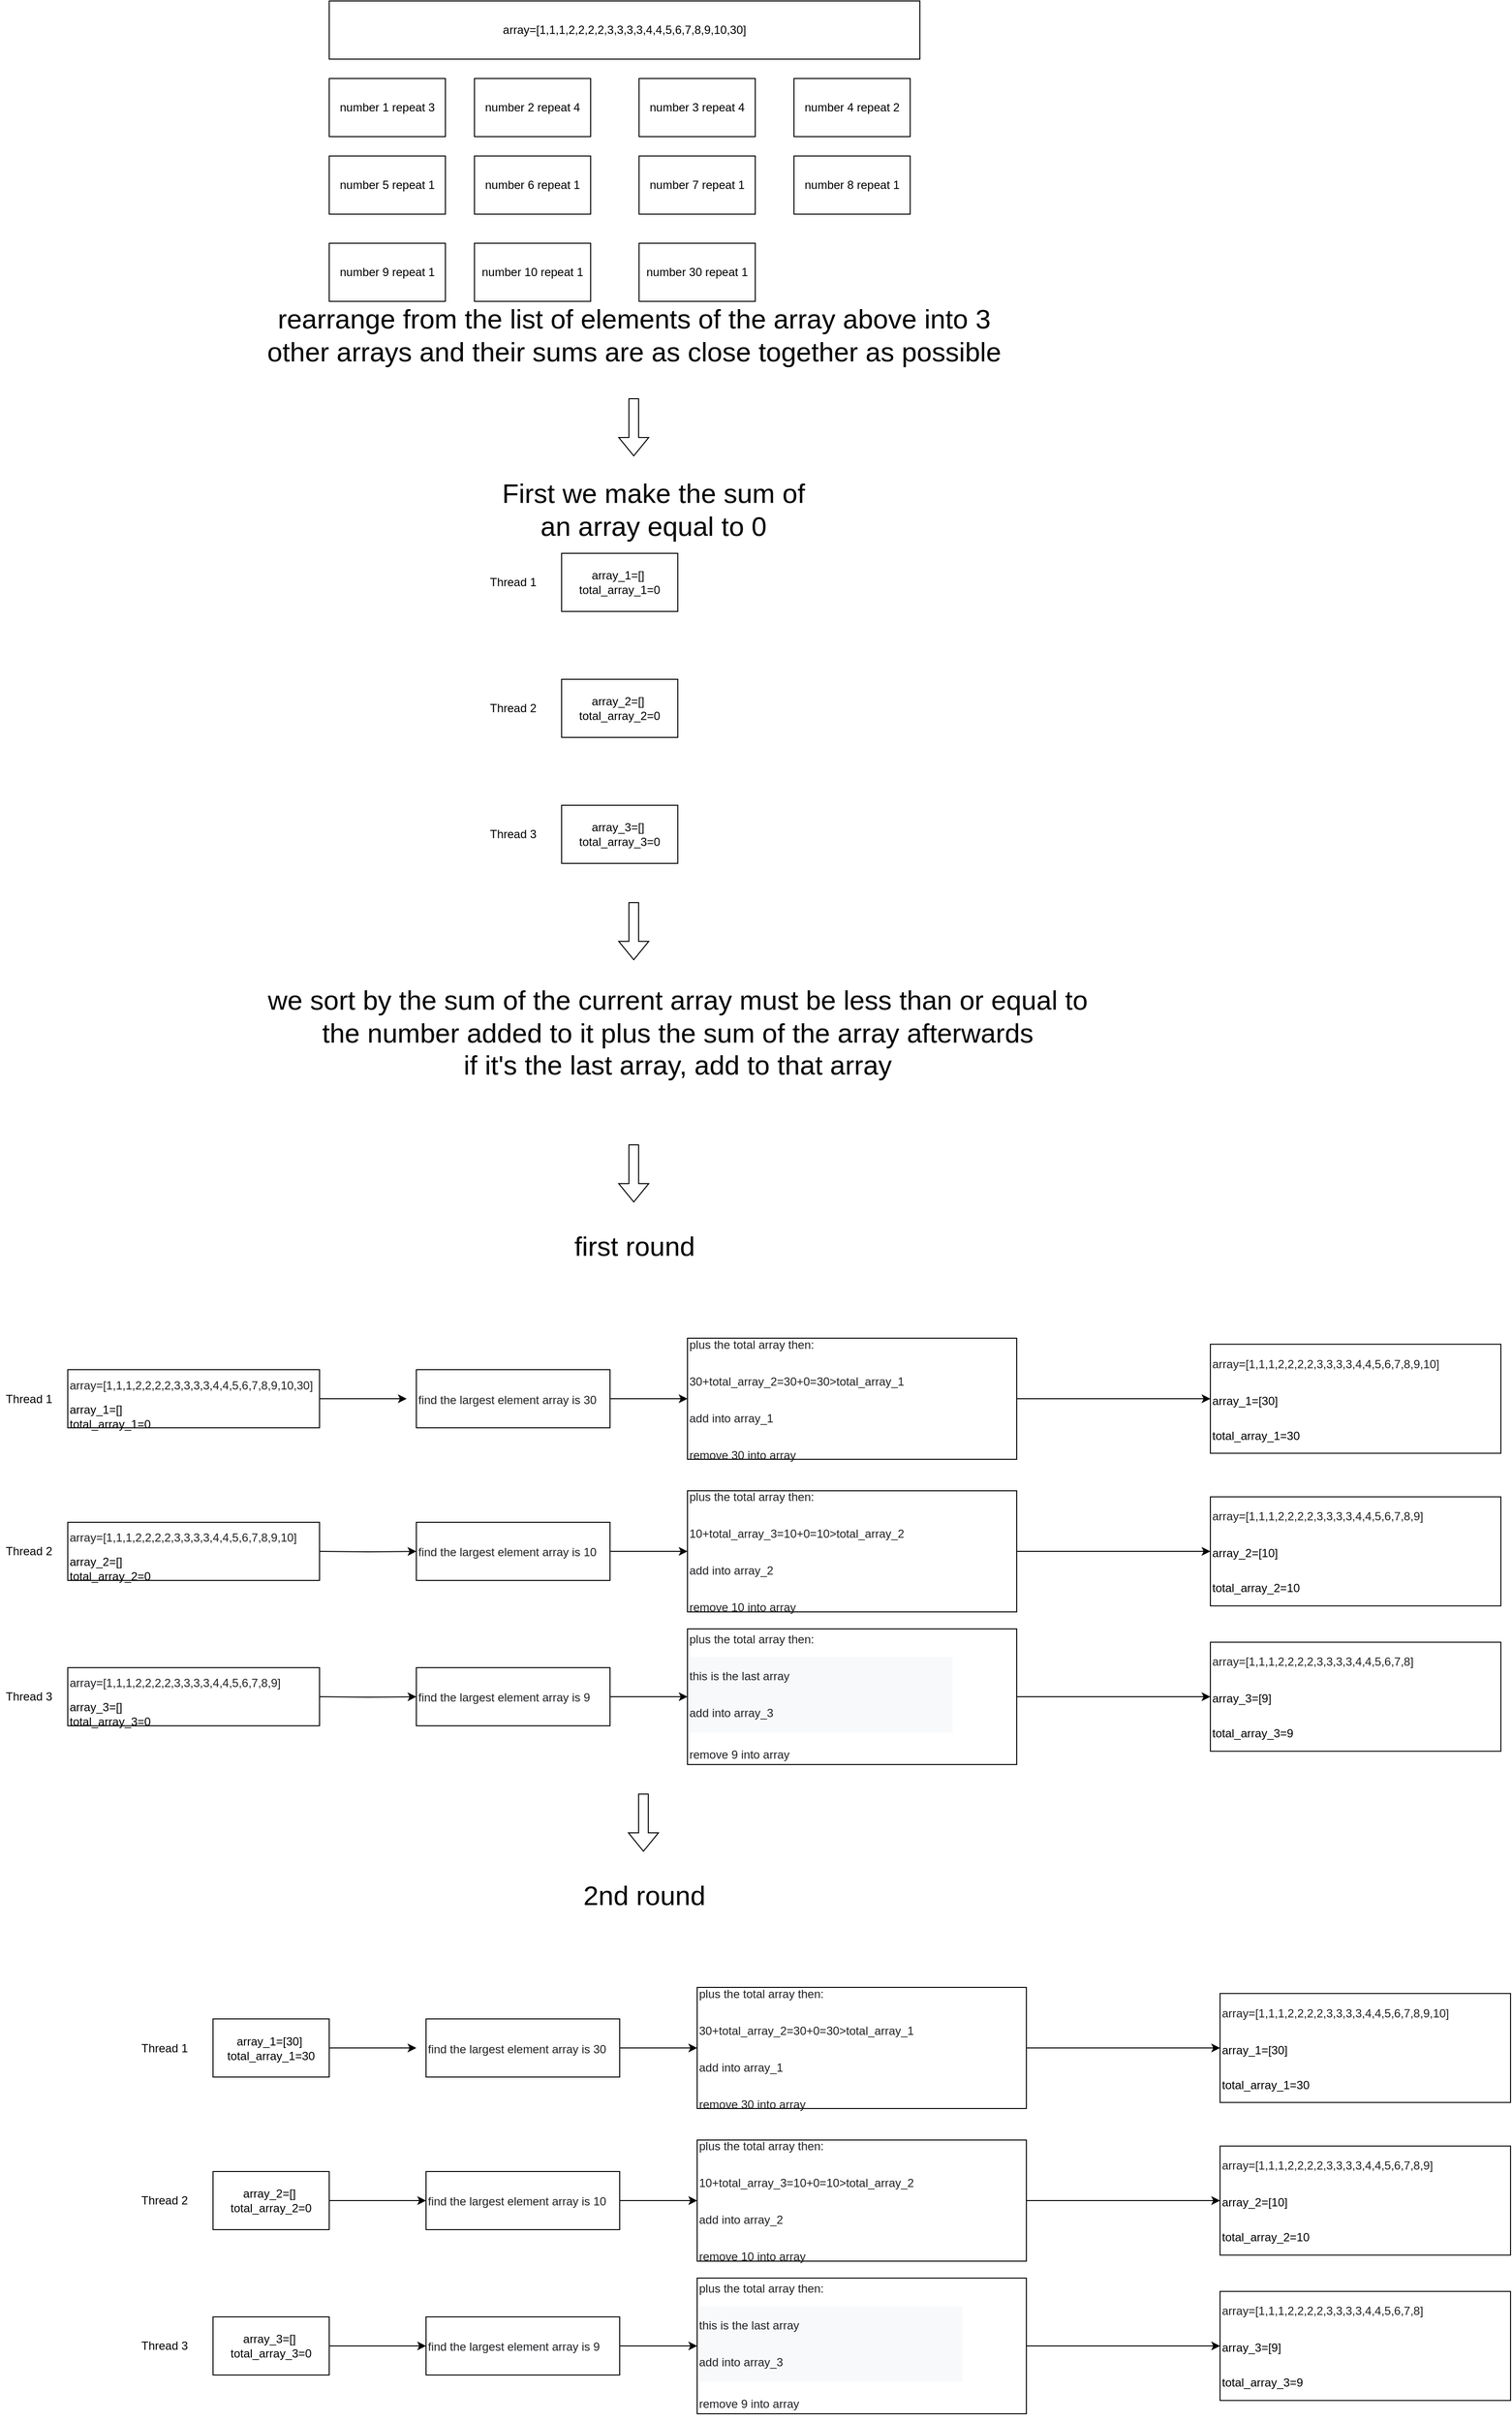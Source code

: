 <mxfile version="20.5.1" type="github">
  <diagram id="G98q_UxKe3HcsfpWrHot" name="Page-1">
    <mxGraphModel dx="1822" dy="1194" grid="1" gridSize="10" guides="1" tooltips="1" connect="1" arrows="1" fold="1" page="0" pageScale="1" pageWidth="583" pageHeight="413" math="0" shadow="0">
      <root>
        <mxCell id="0" />
        <mxCell id="1" parent="0" />
        <mxCell id="jDLYK8TEgY8uNV4DHBNw-1" value="Thread 1" style="text;html=1;strokeColor=none;fillColor=none;align=center;verticalAlign=middle;whiteSpace=wrap;rounded=0;" vertex="1" parent="1">
          <mxGeometry x="-170" y="1307.5" width="60" height="30" as="geometry" />
        </mxCell>
        <mxCell id="jDLYK8TEgY8uNV4DHBNw-2" value="Thread 2" style="text;html=1;strokeColor=none;fillColor=none;align=center;verticalAlign=middle;whiteSpace=wrap;rounded=0;" vertex="1" parent="1">
          <mxGeometry x="-170" y="1465" width="60" height="30" as="geometry" />
        </mxCell>
        <mxCell id="jDLYK8TEgY8uNV4DHBNw-3" value="Thread 3" style="text;html=1;strokeColor=none;fillColor=none;align=center;verticalAlign=middle;whiteSpace=wrap;rounded=0;" vertex="1" parent="1">
          <mxGeometry x="-170" y="1615" width="60" height="30" as="geometry" />
        </mxCell>
        <mxCell id="jDLYK8TEgY8uNV4DHBNw-7" value="array=[1,1,1,2,2,2,2,3,3,3,3,4,4,5,6,7,8,9,10,30]" style="rounded=0;whiteSpace=wrap;html=1;" vertex="1" parent="1">
          <mxGeometry x="170" y="-120" width="610" height="60" as="geometry" />
        </mxCell>
        <mxCell id="jDLYK8TEgY8uNV4DHBNw-8" value="number 1 repeat 3" style="whiteSpace=wrap;html=1;" vertex="1" parent="1">
          <mxGeometry x="170" y="-40" width="120" height="60" as="geometry" />
        </mxCell>
        <mxCell id="jDLYK8TEgY8uNV4DHBNw-9" value="number 2 repeat 4" style="whiteSpace=wrap;html=1;" vertex="1" parent="1">
          <mxGeometry x="320" y="-40" width="120" height="60" as="geometry" />
        </mxCell>
        <mxCell id="jDLYK8TEgY8uNV4DHBNw-10" value="number 3 repeat 4" style="whiteSpace=wrap;html=1;" vertex="1" parent="1">
          <mxGeometry x="490" y="-40" width="120" height="60" as="geometry" />
        </mxCell>
        <mxCell id="jDLYK8TEgY8uNV4DHBNw-11" value="number 4 repeat 2" style="whiteSpace=wrap;html=1;" vertex="1" parent="1">
          <mxGeometry x="650" y="-40" width="120" height="60" as="geometry" />
        </mxCell>
        <mxCell id="jDLYK8TEgY8uNV4DHBNw-12" value="number 5 repeat 1" style="whiteSpace=wrap;html=1;" vertex="1" parent="1">
          <mxGeometry x="170" y="40" width="120" height="60" as="geometry" />
        </mxCell>
        <mxCell id="jDLYK8TEgY8uNV4DHBNw-13" value="number 6 repeat 1" style="whiteSpace=wrap;html=1;" vertex="1" parent="1">
          <mxGeometry x="320" y="40" width="120" height="60" as="geometry" />
        </mxCell>
        <mxCell id="jDLYK8TEgY8uNV4DHBNw-14" value="number 7 repeat 1" style="whiteSpace=wrap;html=1;" vertex="1" parent="1">
          <mxGeometry x="490" y="40" width="120" height="60" as="geometry" />
        </mxCell>
        <mxCell id="jDLYK8TEgY8uNV4DHBNw-15" value="number 8 repeat 1" style="whiteSpace=wrap;html=1;" vertex="1" parent="1">
          <mxGeometry x="650" y="40" width="120" height="60" as="geometry" />
        </mxCell>
        <mxCell id="jDLYK8TEgY8uNV4DHBNw-16" value="number 9 repeat 1" style="whiteSpace=wrap;html=1;" vertex="1" parent="1">
          <mxGeometry x="170" y="130" width="120" height="60" as="geometry" />
        </mxCell>
        <mxCell id="jDLYK8TEgY8uNV4DHBNw-17" value="number 10 repeat 1" style="whiteSpace=wrap;html=1;" vertex="1" parent="1">
          <mxGeometry x="320" y="130" width="120" height="60" as="geometry" />
        </mxCell>
        <mxCell id="jDLYK8TEgY8uNV4DHBNw-18" value="number 30 repeat 1" style="whiteSpace=wrap;html=1;" vertex="1" parent="1">
          <mxGeometry x="490" y="130" width="120" height="60" as="geometry" />
        </mxCell>
        <mxCell id="jDLYK8TEgY8uNV4DHBNw-20" value="&lt;font style=&quot;font-size: 28px;&quot;&gt;rearrange from the list of elements of the array above into 3 other arrays and their sums are as close together as possible&lt;/font&gt;" style="text;html=1;strokeColor=none;fillColor=none;align=center;verticalAlign=middle;whiteSpace=wrap;rounded=0;" vertex="1" parent="1">
          <mxGeometry x="90" y="210" width="790" height="30" as="geometry" />
        </mxCell>
        <mxCell id="jDLYK8TEgY8uNV4DHBNw-21" value="&lt;font style=&quot;font-size: 28px;&quot;&gt;First we make the sum of an array equal to 0&lt;/font&gt;" style="text;html=1;strokeColor=none;fillColor=none;align=center;verticalAlign=middle;whiteSpace=wrap;rounded=0;" vertex="1" parent="1">
          <mxGeometry x="330" y="390" width="350" height="30" as="geometry" />
        </mxCell>
        <mxCell id="jDLYK8TEgY8uNV4DHBNw-22" value="&lt;pre style=&quot;color: rgb(32, 33, 36); unicode-bidi: isolate; line-height: 36px; border: none; padding: 2px 0.14em 2px 0px; position: relative; margin-top: -2px; margin-bottom: -2px; resize: none; font-family: inherit; overflow: hidden; width: 270.014px; overflow-wrap: break-word;&quot; dir=&quot;ltr&quot; id=&quot;tw-target-text&quot; data-placeholder=&quot;Bản dịch&quot; class=&quot;tw-data-text tw-text-large tw-ta&quot;&gt;array=[1,1,1,2,2,2,2,3,3,3,3,4,4,5,6,7,8,9,10,30]&lt;/pre&gt;array_1=[]&amp;nbsp;&lt;br&gt;total_array_1=0" style="rounded=0;whiteSpace=wrap;html=1;align=left;" vertex="1" parent="1">
          <mxGeometry x="-100" y="1292.5" width="260" height="60" as="geometry" />
        </mxCell>
        <mxCell id="jDLYK8TEgY8uNV4DHBNw-58" value="" style="edgeStyle=orthogonalEdgeStyle;rounded=0;orthogonalLoop=1;jettySize=auto;html=1;fontSize=12;" edge="1" parent="1" target="jDLYK8TEgY8uNV4DHBNw-54">
          <mxGeometry relative="1" as="geometry">
            <mxPoint x="160" y="1480" as="sourcePoint" />
          </mxGeometry>
        </mxCell>
        <mxCell id="jDLYK8TEgY8uNV4DHBNw-64" value="" style="edgeStyle=orthogonalEdgeStyle;rounded=0;orthogonalLoop=1;jettySize=auto;html=1;fontSize=12;" edge="1" parent="1" target="jDLYK8TEgY8uNV4DHBNw-60">
          <mxGeometry relative="1" as="geometry">
            <mxPoint x="160" y="1630" as="sourcePoint" />
          </mxGeometry>
        </mxCell>
        <mxCell id="jDLYK8TEgY8uNV4DHBNw-26" value="" style="endArrow=classic;html=1;rounded=0;exitX=1;exitY=0.5;exitDx=0;exitDy=0;" edge="1" parent="1" source="jDLYK8TEgY8uNV4DHBNw-22">
          <mxGeometry width="50" height="50" relative="1" as="geometry">
            <mxPoint x="350" y="1327.5" as="sourcePoint" />
            <mxPoint x="250" y="1322.5" as="targetPoint" />
          </mxGeometry>
        </mxCell>
        <mxCell id="jDLYK8TEgY8uNV4DHBNw-33" value="" style="edgeStyle=orthogonalEdgeStyle;rounded=0;orthogonalLoop=1;jettySize=auto;html=1;fontSize=12;" edge="1" parent="1" source="jDLYK8TEgY8uNV4DHBNw-28" target="jDLYK8TEgY8uNV4DHBNw-32">
          <mxGeometry relative="1" as="geometry" />
        </mxCell>
        <mxCell id="jDLYK8TEgY8uNV4DHBNw-28" value="&lt;pre style=&quot;unicode-bidi: isolate; line-height: 36px; border: none; padding: 2px 0.14em 2px 0px; position: relative; margin-top: -2px; margin-bottom: -2px; resize: none; font-family: inherit; overflow: hidden; width: 270.014px; overflow-wrap: break-word; color: rgb(32, 33, 36);&quot; dir=&quot;ltr&quot; id=&quot;tw-target-text&quot; data-placeholder=&quot;Bản dịch&quot; class=&quot;tw-data-text tw-text-large tw-ta&quot;&gt;&lt;span lang=&quot;en&quot; class=&quot;Y2IQFc&quot;&gt;find the largest element array is 30&lt;/span&gt;&lt;/pre&gt;" style="rounded=0;whiteSpace=wrap;html=1;fontSize=12;align=left;" vertex="1" parent="1">
          <mxGeometry x="260" y="1292.5" width="200" height="60" as="geometry" />
        </mxCell>
        <mxCell id="jDLYK8TEgY8uNV4DHBNw-49" value="" style="edgeStyle=orthogonalEdgeStyle;rounded=0;orthogonalLoop=1;jettySize=auto;html=1;fontSize=12;" edge="1" parent="1" source="jDLYK8TEgY8uNV4DHBNw-32" target="jDLYK8TEgY8uNV4DHBNw-48">
          <mxGeometry relative="1" as="geometry" />
        </mxCell>
        <mxCell id="jDLYK8TEgY8uNV4DHBNw-32" value="&lt;pre style=&quot;unicode-bidi: isolate; line-height: 0.5; border: none; padding: 2px 0.14em 2px 0px; position: relative; margin-top: -2px; margin-bottom: -2px; resize: none; font-family: inherit; overflow: hidden; width: 270.014px; overflow-wrap: break-word; color: rgb(32, 33, 36);&quot; dir=&quot;ltr&quot; id=&quot;tw-target-text&quot; data-placeholder=&quot;Bản dịch&quot; class=&quot;tw-data-text tw-text-large tw-ta&quot;&gt;&lt;pre style=&quot;unicode-bidi: isolate; line-height: 36px; border: none; padding: 2px 0.14em 2px 0px; position: relative; margin-top: -2px; margin-bottom: -2px; resize: none; font-family: inherit; overflow: hidden; width: 270.014px; overflow-wrap: break-word;&quot; dir=&quot;ltr&quot; id=&quot;tw-target-text&quot; data-placeholder=&quot;Bản dịch&quot; class=&quot;tw-data-text tw-text-large tw-ta&quot;&gt;&lt;span lang=&quot;en&quot; class=&quot;Y2IQFc&quot;&gt;plus the total array then: &lt;/span&gt;&lt;/pre&gt;&lt;pre style=&quot;unicode-bidi: isolate; line-height: 36px; border: none; padding: 2px 0.14em 2px 0px; position: relative; margin-top: -2px; margin-bottom: -2px; resize: none; font-family: inherit; overflow: hidden; width: 270.014px; overflow-wrap: break-word;&quot; dir=&quot;ltr&quot; id=&quot;tw-target-text&quot; data-placeholder=&quot;Bản dịch&quot; class=&quot;tw-data-text tw-text-large tw-ta&quot;&gt;&lt;span lang=&quot;en&quot; class=&quot;Y2IQFc&quot;&gt;30+total_array_2=30+0=30&amp;gt;total_array_1 &lt;/span&gt;&lt;/pre&gt;&lt;pre style=&quot;unicode-bidi: isolate; line-height: 36px; border: none; padding: 2px 0.14em 2px 0px; position: relative; margin-top: -2px; margin-bottom: -2px; resize: none; font-family: inherit; overflow: hidden; width: 270.014px; overflow-wrap: break-word;&quot; dir=&quot;ltr&quot; id=&quot;tw-target-text&quot; data-placeholder=&quot;Bản dịch&quot; class=&quot;tw-data-text tw-text-large tw-ta&quot;&gt;add into &lt;span style=&quot;font-family: inherit; background-color: initial;&quot;&gt;array_1&lt;/span&gt;&lt;/pre&gt;&lt;pre style=&quot;unicode-bidi: isolate; line-height: 36px; border: none; padding: 2px 0.14em 2px 0px; position: relative; margin-top: -2px; margin-bottom: -2px; resize: none; font-family: inherit; overflow: hidden; width: 270.014px; overflow-wrap: break-word;&quot; dir=&quot;ltr&quot; id=&quot;tw-target-text&quot; data-placeholder=&quot;Bản dịch&quot; class=&quot;tw-data-text tw-text-large tw-ta&quot;&gt;&lt;span lang=&quot;en&quot; class=&quot;Y2IQFc&quot;&gt;remove 30 into array &lt;/span&gt;&lt;/pre&gt;&lt;/pre&gt;" style="rounded=0;whiteSpace=wrap;html=1;fontSize=12;align=left;" vertex="1" parent="1">
          <mxGeometry x="540" y="1260" width="340" height="125" as="geometry" />
        </mxCell>
        <mxCell id="jDLYK8TEgY8uNV4DHBNw-41" value="&lt;font style=&quot;font-size: 28px;&quot;&gt;we sort by the sum of the current array must be less than or equal to the number added to it plus the sum of the array afterwards&lt;br&gt;if it&#39;s the last array, add to that array&lt;/font&gt;" style="text;html=1;strokeColor=none;fillColor=none;align=center;verticalAlign=middle;whiteSpace=wrap;rounded=0;fontSize=12;" vertex="1" parent="1">
          <mxGeometry x="100" y="930" width="860" height="30" as="geometry" />
        </mxCell>
        <mxCell id="jDLYK8TEgY8uNV4DHBNw-42" value="Thread 1" style="text;html=1;strokeColor=none;fillColor=none;align=center;verticalAlign=middle;whiteSpace=wrap;rounded=0;" vertex="1" parent="1">
          <mxGeometry x="330" y="465" width="60" height="30" as="geometry" />
        </mxCell>
        <mxCell id="jDLYK8TEgY8uNV4DHBNw-43" value="Thread 2" style="text;html=1;strokeColor=none;fillColor=none;align=center;verticalAlign=middle;whiteSpace=wrap;rounded=0;" vertex="1" parent="1">
          <mxGeometry x="330" y="595" width="60" height="30" as="geometry" />
        </mxCell>
        <mxCell id="jDLYK8TEgY8uNV4DHBNw-44" value="Thread 3" style="text;html=1;strokeColor=none;fillColor=none;align=center;verticalAlign=middle;whiteSpace=wrap;rounded=0;" vertex="1" parent="1">
          <mxGeometry x="330" y="725" width="60" height="30" as="geometry" />
        </mxCell>
        <mxCell id="jDLYK8TEgY8uNV4DHBNw-45" value="array_1=[]&amp;nbsp;&lt;br&gt;total_array_1=0" style="rounded=0;whiteSpace=wrap;html=1;" vertex="1" parent="1">
          <mxGeometry x="410" y="450" width="120" height="60" as="geometry" />
        </mxCell>
        <mxCell id="jDLYK8TEgY8uNV4DHBNw-46" value="array_2=[]&amp;nbsp;&lt;br&gt;total_array_2=0" style="rounded=0;whiteSpace=wrap;html=1;" vertex="1" parent="1">
          <mxGeometry x="410" y="580" width="120" height="60" as="geometry" />
        </mxCell>
        <mxCell id="jDLYK8TEgY8uNV4DHBNw-47" value="array_3=[]&amp;nbsp;&lt;br&gt;total_array_3=0" style="rounded=0;whiteSpace=wrap;html=1;" vertex="1" parent="1">
          <mxGeometry x="410" y="710" width="120" height="60" as="geometry" />
        </mxCell>
        <mxCell id="jDLYK8TEgY8uNV4DHBNw-48" value="&lt;pre style=&quot;color: rgb(32, 33, 36); unicode-bidi: isolate; line-height: 36px; border: none; padding: 2px 0.14em 2px 0px; position: relative; margin-top: -2px; margin-bottom: -2px; resize: none; font-family: inherit; overflow: hidden; width: 270.014px; overflow-wrap: break-word;&quot; dir=&quot;ltr&quot; id=&quot;tw-target-text&quot; data-placeholder=&quot;Bản dịch&quot; class=&quot;tw-data-text tw-text-large tw-ta&quot;&gt;array=[1,1,1,2,2,2,2,3,3,3,3,4,4,5,6,7,8,9,10]&lt;/pre&gt;&lt;pre style=&quot;color: rgb(32, 33, 36); unicode-bidi: isolate; line-height: 36px; border: none; padding: 2px 0.14em 2px 0px; position: relative; margin-top: -2px; margin-bottom: -2px; resize: none; font-family: inherit; overflow: hidden; width: 270.014px; overflow-wrap: break-word;&quot; dir=&quot;ltr&quot; id=&quot;tw-target-text&quot; data-placeholder=&quot;Bản dịch&quot; class=&quot;tw-data-text tw-text-large tw-ta&quot;&gt;&lt;span style=&quot;color: rgb(0, 0, 0); text-align: center;&quot;&gt;array_1=[30]&amp;nbsp;&lt;/span&gt;&lt;br style=&quot;color: rgb(0, 0, 0); text-align: center;&quot;&gt;&lt;span style=&quot;color: rgb(0, 0, 0); text-align: center;&quot;&gt;total_array_1=30&lt;/span&gt;&lt;br&gt;&lt;/pre&gt;" style="whiteSpace=wrap;html=1;align=left;rounded=0;" vertex="1" parent="1">
          <mxGeometry x="1080" y="1266.25" width="300" height="112.5" as="geometry" />
        </mxCell>
        <mxCell id="jDLYK8TEgY8uNV4DHBNw-53" value="" style="edgeStyle=orthogonalEdgeStyle;rounded=0;orthogonalLoop=1;jettySize=auto;html=1;fontSize=12;" edge="1" parent="1" source="jDLYK8TEgY8uNV4DHBNw-54" target="jDLYK8TEgY8uNV4DHBNw-56">
          <mxGeometry relative="1" as="geometry" />
        </mxCell>
        <mxCell id="jDLYK8TEgY8uNV4DHBNw-54" value="&lt;pre style=&quot;unicode-bidi: isolate; line-height: 36px; border: none; padding: 2px 0.14em 2px 0px; position: relative; margin-top: -2px; margin-bottom: -2px; resize: none; font-family: inherit; overflow: hidden; width: 270.014px; overflow-wrap: break-word; color: rgb(32, 33, 36);&quot; dir=&quot;ltr&quot; id=&quot;tw-target-text&quot; data-placeholder=&quot;Bản dịch&quot; class=&quot;tw-data-text tw-text-large tw-ta&quot;&gt;&lt;span lang=&quot;en&quot; class=&quot;Y2IQFc&quot;&gt;find the largest element array is 10&lt;/span&gt;&lt;/pre&gt;" style="rounded=0;whiteSpace=wrap;html=1;fontSize=12;align=left;" vertex="1" parent="1">
          <mxGeometry x="260" y="1450" width="200" height="60" as="geometry" />
        </mxCell>
        <mxCell id="jDLYK8TEgY8uNV4DHBNw-55" value="" style="edgeStyle=orthogonalEdgeStyle;rounded=0;orthogonalLoop=1;jettySize=auto;html=1;fontSize=12;entryX=0;entryY=0.5;entryDx=0;entryDy=0;entryPerimeter=0;" edge="1" parent="1" source="jDLYK8TEgY8uNV4DHBNw-56" target="jDLYK8TEgY8uNV4DHBNw-66">
          <mxGeometry relative="1" as="geometry">
            <mxPoint x="1070" y="1480" as="targetPoint" />
          </mxGeometry>
        </mxCell>
        <mxCell id="jDLYK8TEgY8uNV4DHBNw-56" value="&lt;pre style=&quot;unicode-bidi: isolate; line-height: 0.5; border: none; padding: 2px 0.14em 2px 0px; position: relative; margin-top: -2px; margin-bottom: -2px; resize: none; font-family: inherit; overflow: hidden; width: 270.014px; overflow-wrap: break-word; color: rgb(32, 33, 36);&quot; dir=&quot;ltr&quot; id=&quot;tw-target-text&quot; data-placeholder=&quot;Bản dịch&quot; class=&quot;tw-data-text tw-text-large tw-ta&quot;&gt;&lt;pre style=&quot;unicode-bidi: isolate; line-height: 36px; border: none; padding: 2px 0.14em 2px 0px; position: relative; margin-top: -2px; margin-bottom: -2px; resize: none; font-family: inherit; overflow: hidden; width: 270.014px; overflow-wrap: break-word;&quot; dir=&quot;ltr&quot; id=&quot;tw-target-text&quot; data-placeholder=&quot;Bản dịch&quot; class=&quot;tw-data-text tw-text-large tw-ta&quot;&gt;&lt;span lang=&quot;en&quot; class=&quot;Y2IQFc&quot;&gt;plus the total array then: &lt;/span&gt;&lt;/pre&gt;&lt;pre style=&quot;unicode-bidi: isolate; line-height: 36px; border: none; padding: 2px 0.14em 2px 0px; position: relative; margin-top: -2px; margin-bottom: -2px; resize: none; font-family: inherit; overflow: hidden; width: 270.014px; overflow-wrap: break-word;&quot; dir=&quot;ltr&quot; id=&quot;tw-target-text&quot; data-placeholder=&quot;Bản dịch&quot; class=&quot;tw-data-text tw-text-large tw-ta&quot;&gt;&lt;span lang=&quot;en&quot; class=&quot;Y2IQFc&quot;&gt;10+total_array_3=10+0=10&amp;gt;total_array_2 &lt;/span&gt;&lt;/pre&gt;&lt;pre style=&quot;unicode-bidi: isolate; line-height: 36px; border: none; padding: 2px 0.14em 2px 0px; position: relative; margin-top: -2px; margin-bottom: -2px; resize: none; font-family: inherit; overflow: hidden; width: 270.014px; overflow-wrap: break-word;&quot; dir=&quot;ltr&quot; id=&quot;tw-target-text&quot; data-placeholder=&quot;Bản dịch&quot; class=&quot;tw-data-text tw-text-large tw-ta&quot;&gt;add into &lt;span style=&quot;font-family: inherit; background-color: initial;&quot;&gt;array_2&lt;/span&gt;&lt;/pre&gt;&lt;pre style=&quot;unicode-bidi: isolate; line-height: 36px; border: none; padding: 2px 0.14em 2px 0px; position: relative; margin-top: -2px; margin-bottom: -2px; resize: none; font-family: inherit; overflow: hidden; width: 270.014px; overflow-wrap: break-word;&quot; dir=&quot;ltr&quot; id=&quot;tw-target-text&quot; data-placeholder=&quot;Bản dịch&quot; class=&quot;tw-data-text tw-text-large tw-ta&quot;&gt;&lt;span lang=&quot;en&quot; class=&quot;Y2IQFc&quot;&gt;remove 10 into array &lt;/span&gt;&lt;/pre&gt;&lt;/pre&gt;" style="rounded=0;whiteSpace=wrap;html=1;fontSize=12;align=left;" vertex="1" parent="1">
          <mxGeometry x="540" y="1417.5" width="340" height="125" as="geometry" />
        </mxCell>
        <mxCell id="jDLYK8TEgY8uNV4DHBNw-59" value="" style="edgeStyle=orthogonalEdgeStyle;rounded=0;orthogonalLoop=1;jettySize=auto;html=1;fontSize=12;" edge="1" parent="1" source="jDLYK8TEgY8uNV4DHBNw-60" target="jDLYK8TEgY8uNV4DHBNw-62">
          <mxGeometry relative="1" as="geometry" />
        </mxCell>
        <mxCell id="jDLYK8TEgY8uNV4DHBNw-60" value="&lt;pre style=&quot;unicode-bidi: isolate; line-height: 36px; border: none; padding: 2px 0.14em 2px 0px; position: relative; margin-top: -2px; margin-bottom: -2px; resize: none; font-family: inherit; overflow: hidden; width: 270.014px; overflow-wrap: break-word; color: rgb(32, 33, 36);&quot; dir=&quot;ltr&quot; id=&quot;tw-target-text&quot; data-placeholder=&quot;Bản dịch&quot; class=&quot;tw-data-text tw-text-large tw-ta&quot;&gt;&lt;span lang=&quot;en&quot; class=&quot;Y2IQFc&quot;&gt;find the largest element array is 9&lt;/span&gt;&lt;/pre&gt;" style="rounded=0;whiteSpace=wrap;html=1;fontSize=12;align=left;" vertex="1" parent="1">
          <mxGeometry x="260" y="1600" width="200" height="60" as="geometry" />
        </mxCell>
        <mxCell id="jDLYK8TEgY8uNV4DHBNw-61" value="" style="edgeStyle=orthogonalEdgeStyle;rounded=0;orthogonalLoop=1;jettySize=auto;html=1;fontSize=12;entryX=0;entryY=0.5;entryDx=0;entryDy=0;" edge="1" parent="1" source="jDLYK8TEgY8uNV4DHBNw-62" target="jDLYK8TEgY8uNV4DHBNw-67">
          <mxGeometry relative="1" as="geometry">
            <mxPoint x="1080" y="1630" as="targetPoint" />
          </mxGeometry>
        </mxCell>
        <mxCell id="jDLYK8TEgY8uNV4DHBNw-62" value="&lt;pre style=&quot;unicode-bidi: isolate; line-height: 0.5; border: none; padding: 2px 0.14em 2px 0px; position: relative; margin-top: -2px; margin-bottom: -2px; resize: none; font-family: inherit; overflow: hidden; width: 270.014px; overflow-wrap: break-word; color: rgb(32, 33, 36);&quot; dir=&quot;ltr&quot; id=&quot;tw-target-text&quot; data-placeholder=&quot;Bản dịch&quot; class=&quot;tw-data-text tw-text-large tw-ta&quot;&gt;&lt;pre style=&quot;unicode-bidi: isolate; line-height: 36px; border: none; padding: 2px 0.14em 2px 0px; position: relative; margin-top: -2px; margin-bottom: -2px; resize: none; font-family: inherit; overflow: hidden; width: 270.014px; overflow-wrap: break-word;&quot; dir=&quot;ltr&quot; id=&quot;tw-target-text&quot; data-placeholder=&quot;Bản dịch&quot; class=&quot;tw-data-text tw-text-large tw-ta&quot;&gt;&lt;span lang=&quot;en&quot; class=&quot;Y2IQFc&quot;&gt;plus the total array then: &lt;/span&gt;&lt;/pre&gt;&lt;pre style=&quot;unicode-bidi: isolate; line-height: 36px; border: none; padding: 2px 0.14em 2px 0px; position: relative; margin-top: -2px; margin-bottom: -2px; resize: none; font-family: inherit; overflow: hidden; width: 270.014px; overflow-wrap: break-word;&quot; dir=&quot;ltr&quot; id=&quot;tw-target-text&quot; data-placeholder=&quot;Bản dịch&quot; class=&quot;tw-data-text tw-text-large tw-ta&quot;&gt;&lt;span lang=&quot;en&quot; class=&quot;Y2IQFc&quot;&gt;&lt;pre style=&quot;unicode-bidi: isolate; line-height: 36px; background-color: rgb(248, 249, 250); border: none; padding: 2px 0.14em 2px 0px; position: relative; margin-top: -2px; margin-bottom: -2px; resize: none; font-family: inherit; overflow: hidden; width: 270.014px; overflow-wrap: break-word;&quot; dir=&quot;ltr&quot; id=&quot;tw-target-text&quot; data-placeholder=&quot;Bản dịch&quot; class=&quot;tw-data-text tw-text-large tw-ta&quot;&gt;&lt;span style=&quot;&quot; lang=&quot;en&quot; class=&quot;Y2IQFc&quot;&gt;&lt;font style=&quot;font-size: 12px;&quot;&gt;this is the last array&lt;/font&gt;&lt;/span&gt;&lt;/pre&gt;&lt;pre style=&quot;unicode-bidi: isolate; line-height: 36px; background-color: rgb(248, 249, 250); border: none; padding: 2px 0.14em 2px 0px; position: relative; margin-top: -2px; margin-bottom: -2px; resize: none; font-family: inherit; overflow: hidden; width: 270.014px; overflow-wrap: break-word;&quot; dir=&quot;ltr&quot; id=&quot;tw-target-text&quot; data-placeholder=&quot;Bản dịch&quot; class=&quot;tw-data-text tw-text-large tw-ta&quot;&gt;&lt;span style=&quot;&quot; lang=&quot;en&quot; class=&quot;Y2IQFc&quot;&gt;&lt;font style=&quot;font-size: 12px;&quot;&gt;add into array_3&lt;/font&gt;&lt;/span&gt;&lt;/pre&gt;&lt;/span&gt;&lt;/pre&gt;&lt;pre style=&quot;unicode-bidi: isolate; line-height: 36px; border: none; padding: 2px 0.14em 2px 0px; position: relative; margin-top: -2px; margin-bottom: -2px; resize: none; font-family: inherit; overflow: hidden; width: 270.014px; overflow-wrap: break-word;&quot; dir=&quot;ltr&quot; id=&quot;tw-target-text&quot; data-placeholder=&quot;Bản dịch&quot; class=&quot;tw-data-text tw-text-large tw-ta&quot;&gt;&lt;span lang=&quot;en&quot; class=&quot;Y2IQFc&quot;&gt;&lt;div style=&quot;overflow: hidden; position: relative; outline: 0px;&quot; tabindex=&quot;0&quot; id=&quot;tw-target-text-container&quot; class=&quot;tw-ta-container F0azHf tw-nfl&quot;&gt;&lt;pre style=&quot;unicode-bidi: isolate; font-size: 28px; line-height: 36px; background-color: transparent; border: none; padding: 2px 0.14em 2px 0px; position: relative; margin-top: -2px; margin-bottom: -2px; resize: none; font-family: inherit; overflow: hidden; width: 270.014px; overflow-wrap: break-word;&quot; dir=&quot;ltr&quot; id=&quot;tw-target-text&quot; data-placeholder=&quot;Bản dịch&quot; class=&quot;tw-data-text tw-text-large tw-ta&quot;&gt;&lt;span style=&quot;background-color: initial; font-family: inherit; font-size: 12px;&quot;&gt;remove 9 into array&amp;nbsp;&lt;/span&gt;&lt;br&gt;&lt;/pre&gt;&lt;/div&gt;&lt;/span&gt;&lt;/pre&gt;&lt;/pre&gt;" style="rounded=0;whiteSpace=wrap;html=1;fontSize=12;align=left;" vertex="1" parent="1">
          <mxGeometry x="540" y="1560" width="340" height="140" as="geometry" />
        </mxCell>
        <mxCell id="jDLYK8TEgY8uNV4DHBNw-66" value="&lt;pre style=&quot;color: rgb(32, 33, 36); unicode-bidi: isolate; line-height: 36px; border: none; padding: 2px 0.14em 2px 0px; position: relative; margin-top: -2px; margin-bottom: -2px; resize: none; font-family: inherit; overflow: hidden; width: 270.014px; overflow-wrap: break-word;&quot; dir=&quot;ltr&quot; id=&quot;tw-target-text&quot; data-placeholder=&quot;Bản dịch&quot; class=&quot;tw-data-text tw-text-large tw-ta&quot;&gt;array=[1,1,1,2,2,2,2,3,3,3,3,4,4,5,6,7,8,9]&lt;/pre&gt;&lt;pre style=&quot;color: rgb(32, 33, 36); unicode-bidi: isolate; line-height: 36px; border: none; padding: 2px 0.14em 2px 0px; position: relative; margin-top: -2px; margin-bottom: -2px; resize: none; font-family: inherit; overflow: hidden; width: 270.014px; overflow-wrap: break-word;&quot; dir=&quot;ltr&quot; id=&quot;tw-target-text&quot; data-placeholder=&quot;Bản dịch&quot; class=&quot;tw-data-text tw-text-large tw-ta&quot;&gt;&lt;span style=&quot;color: rgb(0, 0, 0); text-align: center;&quot;&gt;array_2=[10]&amp;nbsp;&lt;/span&gt;&lt;br style=&quot;color: rgb(0, 0, 0); text-align: center;&quot;&gt;&lt;span style=&quot;color: rgb(0, 0, 0); text-align: center;&quot;&gt;total_array_2=10&lt;/span&gt;&lt;br&gt;&lt;/pre&gt;" style="whiteSpace=wrap;html=1;align=left;rounded=0;" vertex="1" parent="1">
          <mxGeometry x="1080" y="1423.75" width="300" height="112.5" as="geometry" />
        </mxCell>
        <mxCell id="jDLYK8TEgY8uNV4DHBNw-67" value="&lt;pre style=&quot;color: rgb(32, 33, 36); unicode-bidi: isolate; line-height: 36px; border: none; padding: 2px 0.14em 2px 0px; position: relative; margin-top: -2px; margin-bottom: -2px; resize: none; font-family: inherit; overflow: hidden; width: 270.014px; overflow-wrap: break-word;&quot; dir=&quot;ltr&quot; id=&quot;tw-target-text&quot; data-placeholder=&quot;Bản dịch&quot; class=&quot;tw-data-text tw-text-large tw-ta&quot;&gt;array=[1,1,1,2,2,2,2,3,3,3,3,4,4,5,6,7,8]&lt;/pre&gt;&lt;pre style=&quot;color: rgb(32, 33, 36); unicode-bidi: isolate; line-height: 36px; border: none; padding: 2px 0.14em 2px 0px; position: relative; margin-top: -2px; margin-bottom: -2px; resize: none; font-family: inherit; overflow: hidden; width: 270.014px; overflow-wrap: break-word;&quot; dir=&quot;ltr&quot; id=&quot;tw-target-text&quot; data-placeholder=&quot;Bản dịch&quot; class=&quot;tw-data-text tw-text-large tw-ta&quot;&gt;&lt;span style=&quot;color: rgb(0, 0, 0); text-align: center;&quot;&gt;array_3=[9]&amp;nbsp;&lt;/span&gt;&lt;br style=&quot;color: rgb(0, 0, 0); text-align: center;&quot;&gt;&lt;span style=&quot;color: rgb(0, 0, 0); text-align: center;&quot;&gt;total_array_3=9&lt;/span&gt;&lt;br&gt;&lt;/pre&gt;" style="whiteSpace=wrap;html=1;align=left;rounded=0;" vertex="1" parent="1">
          <mxGeometry x="1080" y="1573.75" width="300" height="112.5" as="geometry" />
        </mxCell>
        <mxCell id="jDLYK8TEgY8uNV4DHBNw-68" value="&lt;font style=&quot;font-size: 28px;&quot;&gt;first round&lt;/font&gt;" style="text;html=1;align=center;verticalAlign=middle;resizable=0;points=[];autosize=1;strokeColor=none;fillColor=none;fontSize=12;" vertex="1" parent="1">
          <mxGeometry x="410" y="1140" width="150" height="50" as="geometry" />
        </mxCell>
        <mxCell id="jDLYK8TEgY8uNV4DHBNw-69" value="" style="shape=flexArrow;endArrow=classic;html=1;rounded=0;fontSize=28;" edge="1" parent="1">
          <mxGeometry width="50" height="50" relative="1" as="geometry">
            <mxPoint x="484.5" y="290" as="sourcePoint" />
            <mxPoint x="484.5" y="350" as="targetPoint" />
            <Array as="points">
              <mxPoint x="485" y="290" />
            </Array>
          </mxGeometry>
        </mxCell>
        <mxCell id="jDLYK8TEgY8uNV4DHBNw-70" value="" style="shape=flexArrow;endArrow=classic;html=1;rounded=0;fontSize=28;" edge="1" parent="1">
          <mxGeometry width="50" height="50" relative="1" as="geometry">
            <mxPoint x="484.5" y="810" as="sourcePoint" />
            <mxPoint x="484.5" y="870" as="targetPoint" />
          </mxGeometry>
        </mxCell>
        <mxCell id="jDLYK8TEgY8uNV4DHBNw-71" value="" style="shape=flexArrow;endArrow=classic;html=1;rounded=0;fontSize=28;" edge="1" parent="1">
          <mxGeometry width="50" height="50" relative="1" as="geometry">
            <mxPoint x="484.5" y="1060" as="sourcePoint" />
            <mxPoint x="484.5" y="1120" as="targetPoint" />
          </mxGeometry>
        </mxCell>
        <mxCell id="jDLYK8TEgY8uNV4DHBNw-72" value="Thread 1" style="text;html=1;strokeColor=none;fillColor=none;align=center;verticalAlign=middle;whiteSpace=wrap;rounded=0;" vertex="1" parent="1">
          <mxGeometry x="-30" y="1977.5" width="60" height="30" as="geometry" />
        </mxCell>
        <mxCell id="jDLYK8TEgY8uNV4DHBNw-73" value="Thread 2" style="text;html=1;strokeColor=none;fillColor=none;align=center;verticalAlign=middle;whiteSpace=wrap;rounded=0;" vertex="1" parent="1">
          <mxGeometry x="-30" y="2135" width="60" height="30" as="geometry" />
        </mxCell>
        <mxCell id="jDLYK8TEgY8uNV4DHBNw-74" value="Thread 3" style="text;html=1;strokeColor=none;fillColor=none;align=center;verticalAlign=middle;whiteSpace=wrap;rounded=0;" vertex="1" parent="1">
          <mxGeometry x="-30" y="2285" width="60" height="30" as="geometry" />
        </mxCell>
        <mxCell id="jDLYK8TEgY8uNV4DHBNw-75" value="array_1=[30]&amp;nbsp;&lt;br&gt;total_array_1=30" style="rounded=0;whiteSpace=wrap;html=1;" vertex="1" parent="1">
          <mxGeometry x="50" y="1962.5" width="120" height="60" as="geometry" />
        </mxCell>
        <mxCell id="jDLYK8TEgY8uNV4DHBNw-76" value="" style="edgeStyle=orthogonalEdgeStyle;rounded=0;orthogonalLoop=1;jettySize=auto;html=1;fontSize=12;" edge="1" parent="1" source="jDLYK8TEgY8uNV4DHBNw-77" target="jDLYK8TEgY8uNV4DHBNw-87">
          <mxGeometry relative="1" as="geometry" />
        </mxCell>
        <mxCell id="jDLYK8TEgY8uNV4DHBNw-77" value="array_2=[]&amp;nbsp;&lt;br&gt;total_array_2=0" style="rounded=0;whiteSpace=wrap;html=1;" vertex="1" parent="1">
          <mxGeometry x="50" y="2120" width="120" height="60" as="geometry" />
        </mxCell>
        <mxCell id="jDLYK8TEgY8uNV4DHBNw-78" value="" style="edgeStyle=orthogonalEdgeStyle;rounded=0;orthogonalLoop=1;jettySize=auto;html=1;fontSize=12;" edge="1" parent="1" source="jDLYK8TEgY8uNV4DHBNw-79" target="jDLYK8TEgY8uNV4DHBNw-91">
          <mxGeometry relative="1" as="geometry" />
        </mxCell>
        <mxCell id="jDLYK8TEgY8uNV4DHBNw-79" value="array_3=[]&amp;nbsp;&lt;br&gt;total_array_3=0" style="rounded=0;whiteSpace=wrap;html=1;" vertex="1" parent="1">
          <mxGeometry x="50" y="2270" width="120" height="60" as="geometry" />
        </mxCell>
        <mxCell id="jDLYK8TEgY8uNV4DHBNw-80" value="" style="endArrow=classic;html=1;rounded=0;exitX=1;exitY=0.5;exitDx=0;exitDy=0;" edge="1" parent="1" source="jDLYK8TEgY8uNV4DHBNw-75">
          <mxGeometry width="50" height="50" relative="1" as="geometry">
            <mxPoint x="360" y="1997.5" as="sourcePoint" />
            <mxPoint x="260" y="1992.5" as="targetPoint" />
          </mxGeometry>
        </mxCell>
        <mxCell id="jDLYK8TEgY8uNV4DHBNw-81" value="" style="edgeStyle=orthogonalEdgeStyle;rounded=0;orthogonalLoop=1;jettySize=auto;html=1;fontSize=12;" edge="1" parent="1" source="jDLYK8TEgY8uNV4DHBNw-82" target="jDLYK8TEgY8uNV4DHBNw-84">
          <mxGeometry relative="1" as="geometry" />
        </mxCell>
        <mxCell id="jDLYK8TEgY8uNV4DHBNw-82" value="&lt;pre style=&quot;unicode-bidi: isolate; line-height: 36px; border: none; padding: 2px 0.14em 2px 0px; position: relative; margin-top: -2px; margin-bottom: -2px; resize: none; font-family: inherit; overflow: hidden; width: 270.014px; overflow-wrap: break-word; color: rgb(32, 33, 36);&quot; dir=&quot;ltr&quot; id=&quot;tw-target-text&quot; data-placeholder=&quot;Bản dịch&quot; class=&quot;tw-data-text tw-text-large tw-ta&quot;&gt;&lt;span lang=&quot;en&quot; class=&quot;Y2IQFc&quot;&gt;find the largest element array is 30&lt;/span&gt;&lt;/pre&gt;" style="rounded=0;whiteSpace=wrap;html=1;fontSize=12;align=left;" vertex="1" parent="1">
          <mxGeometry x="270" y="1962.5" width="200" height="60" as="geometry" />
        </mxCell>
        <mxCell id="jDLYK8TEgY8uNV4DHBNw-83" value="" style="edgeStyle=orthogonalEdgeStyle;rounded=0;orthogonalLoop=1;jettySize=auto;html=1;fontSize=12;" edge="1" parent="1" source="jDLYK8TEgY8uNV4DHBNw-84" target="jDLYK8TEgY8uNV4DHBNw-85">
          <mxGeometry relative="1" as="geometry" />
        </mxCell>
        <mxCell id="jDLYK8TEgY8uNV4DHBNw-84" value="&lt;pre style=&quot;unicode-bidi: isolate; line-height: 0.5; border: none; padding: 2px 0.14em 2px 0px; position: relative; margin-top: -2px; margin-bottom: -2px; resize: none; font-family: inherit; overflow: hidden; width: 270.014px; overflow-wrap: break-word; color: rgb(32, 33, 36);&quot; dir=&quot;ltr&quot; id=&quot;tw-target-text&quot; data-placeholder=&quot;Bản dịch&quot; class=&quot;tw-data-text tw-text-large tw-ta&quot;&gt;&lt;pre style=&quot;unicode-bidi: isolate; line-height: 36px; border: none; padding: 2px 0.14em 2px 0px; position: relative; margin-top: -2px; margin-bottom: -2px; resize: none; font-family: inherit; overflow: hidden; width: 270.014px; overflow-wrap: break-word;&quot; dir=&quot;ltr&quot; id=&quot;tw-target-text&quot; data-placeholder=&quot;Bản dịch&quot; class=&quot;tw-data-text tw-text-large tw-ta&quot;&gt;&lt;span lang=&quot;en&quot; class=&quot;Y2IQFc&quot;&gt;plus the total array then: &lt;/span&gt;&lt;/pre&gt;&lt;pre style=&quot;unicode-bidi: isolate; line-height: 36px; border: none; padding: 2px 0.14em 2px 0px; position: relative; margin-top: -2px; margin-bottom: -2px; resize: none; font-family: inherit; overflow: hidden; width: 270.014px; overflow-wrap: break-word;&quot; dir=&quot;ltr&quot; id=&quot;tw-target-text&quot; data-placeholder=&quot;Bản dịch&quot; class=&quot;tw-data-text tw-text-large tw-ta&quot;&gt;&lt;span lang=&quot;en&quot; class=&quot;Y2IQFc&quot;&gt;30+total_array_2=30+0=30&amp;gt;total_array_1 &lt;/span&gt;&lt;/pre&gt;&lt;pre style=&quot;unicode-bidi: isolate; line-height: 36px; border: none; padding: 2px 0.14em 2px 0px; position: relative; margin-top: -2px; margin-bottom: -2px; resize: none; font-family: inherit; overflow: hidden; width: 270.014px; overflow-wrap: break-word;&quot; dir=&quot;ltr&quot; id=&quot;tw-target-text&quot; data-placeholder=&quot;Bản dịch&quot; class=&quot;tw-data-text tw-text-large tw-ta&quot;&gt;add into &lt;span style=&quot;font-family: inherit; background-color: initial;&quot;&gt;array_1&lt;/span&gt;&lt;/pre&gt;&lt;pre style=&quot;unicode-bidi: isolate; line-height: 36px; border: none; padding: 2px 0.14em 2px 0px; position: relative; margin-top: -2px; margin-bottom: -2px; resize: none; font-family: inherit; overflow: hidden; width: 270.014px; overflow-wrap: break-word;&quot; dir=&quot;ltr&quot; id=&quot;tw-target-text&quot; data-placeholder=&quot;Bản dịch&quot; class=&quot;tw-data-text tw-text-large tw-ta&quot;&gt;&lt;span lang=&quot;en&quot; class=&quot;Y2IQFc&quot;&gt;remove 30 into array &lt;/span&gt;&lt;/pre&gt;&lt;/pre&gt;" style="rounded=0;whiteSpace=wrap;html=1;fontSize=12;align=left;" vertex="1" parent="1">
          <mxGeometry x="550" y="1930" width="340" height="125" as="geometry" />
        </mxCell>
        <mxCell id="jDLYK8TEgY8uNV4DHBNw-85" value="&lt;pre style=&quot;color: rgb(32, 33, 36); unicode-bidi: isolate; line-height: 36px; border: none; padding: 2px 0.14em 2px 0px; position: relative; margin-top: -2px; margin-bottom: -2px; resize: none; font-family: inherit; overflow: hidden; width: 270.014px; overflow-wrap: break-word;&quot; dir=&quot;ltr&quot; id=&quot;tw-target-text&quot; data-placeholder=&quot;Bản dịch&quot; class=&quot;tw-data-text tw-text-large tw-ta&quot;&gt;array=[1,1,1,2,2,2,2,3,3,3,3,4,4,5,6,7,8,9,10]&lt;/pre&gt;&lt;pre style=&quot;color: rgb(32, 33, 36); unicode-bidi: isolate; line-height: 36px; border: none; padding: 2px 0.14em 2px 0px; position: relative; margin-top: -2px; margin-bottom: -2px; resize: none; font-family: inherit; overflow: hidden; width: 270.014px; overflow-wrap: break-word;&quot; dir=&quot;ltr&quot; id=&quot;tw-target-text&quot; data-placeholder=&quot;Bản dịch&quot; class=&quot;tw-data-text tw-text-large tw-ta&quot;&gt;&lt;span style=&quot;color: rgb(0, 0, 0); text-align: center;&quot;&gt;array_1=[30]&amp;nbsp;&lt;/span&gt;&lt;br style=&quot;color: rgb(0, 0, 0); text-align: center;&quot;&gt;&lt;span style=&quot;color: rgb(0, 0, 0); text-align: center;&quot;&gt;total_array_1=30&lt;/span&gt;&lt;br&gt;&lt;/pre&gt;" style="whiteSpace=wrap;html=1;align=left;rounded=0;" vertex="1" parent="1">
          <mxGeometry x="1090" y="1936.25" width="300" height="112.5" as="geometry" />
        </mxCell>
        <mxCell id="jDLYK8TEgY8uNV4DHBNw-86" value="" style="edgeStyle=orthogonalEdgeStyle;rounded=0;orthogonalLoop=1;jettySize=auto;html=1;fontSize=12;" edge="1" parent="1" source="jDLYK8TEgY8uNV4DHBNw-87" target="jDLYK8TEgY8uNV4DHBNw-89">
          <mxGeometry relative="1" as="geometry" />
        </mxCell>
        <mxCell id="jDLYK8TEgY8uNV4DHBNw-87" value="&lt;pre style=&quot;unicode-bidi: isolate; line-height: 36px; border: none; padding: 2px 0.14em 2px 0px; position: relative; margin-top: -2px; margin-bottom: -2px; resize: none; font-family: inherit; overflow: hidden; width: 270.014px; overflow-wrap: break-word; color: rgb(32, 33, 36);&quot; dir=&quot;ltr&quot; id=&quot;tw-target-text&quot; data-placeholder=&quot;Bản dịch&quot; class=&quot;tw-data-text tw-text-large tw-ta&quot;&gt;&lt;span lang=&quot;en&quot; class=&quot;Y2IQFc&quot;&gt;find the largest element array is 10&lt;/span&gt;&lt;/pre&gt;" style="rounded=0;whiteSpace=wrap;html=1;fontSize=12;align=left;" vertex="1" parent="1">
          <mxGeometry x="270" y="2120" width="200" height="60" as="geometry" />
        </mxCell>
        <mxCell id="jDLYK8TEgY8uNV4DHBNw-88" value="" style="edgeStyle=orthogonalEdgeStyle;rounded=0;orthogonalLoop=1;jettySize=auto;html=1;fontSize=12;entryX=0;entryY=0.5;entryDx=0;entryDy=0;entryPerimeter=0;" edge="1" parent="1" source="jDLYK8TEgY8uNV4DHBNw-89" target="jDLYK8TEgY8uNV4DHBNw-94">
          <mxGeometry relative="1" as="geometry">
            <mxPoint x="1080" y="2150" as="targetPoint" />
          </mxGeometry>
        </mxCell>
        <mxCell id="jDLYK8TEgY8uNV4DHBNw-89" value="&lt;pre style=&quot;unicode-bidi: isolate; line-height: 0.5; border: none; padding: 2px 0.14em 2px 0px; position: relative; margin-top: -2px; margin-bottom: -2px; resize: none; font-family: inherit; overflow: hidden; width: 270.014px; overflow-wrap: break-word; color: rgb(32, 33, 36);&quot; dir=&quot;ltr&quot; id=&quot;tw-target-text&quot; data-placeholder=&quot;Bản dịch&quot; class=&quot;tw-data-text tw-text-large tw-ta&quot;&gt;&lt;pre style=&quot;unicode-bidi: isolate; line-height: 36px; border: none; padding: 2px 0.14em 2px 0px; position: relative; margin-top: -2px; margin-bottom: -2px; resize: none; font-family: inherit; overflow: hidden; width: 270.014px; overflow-wrap: break-word;&quot; dir=&quot;ltr&quot; id=&quot;tw-target-text&quot; data-placeholder=&quot;Bản dịch&quot; class=&quot;tw-data-text tw-text-large tw-ta&quot;&gt;&lt;span lang=&quot;en&quot; class=&quot;Y2IQFc&quot;&gt;plus the total array then: &lt;/span&gt;&lt;/pre&gt;&lt;pre style=&quot;unicode-bidi: isolate; line-height: 36px; border: none; padding: 2px 0.14em 2px 0px; position: relative; margin-top: -2px; margin-bottom: -2px; resize: none; font-family: inherit; overflow: hidden; width: 270.014px; overflow-wrap: break-word;&quot; dir=&quot;ltr&quot; id=&quot;tw-target-text&quot; data-placeholder=&quot;Bản dịch&quot; class=&quot;tw-data-text tw-text-large tw-ta&quot;&gt;&lt;span lang=&quot;en&quot; class=&quot;Y2IQFc&quot;&gt;10+total_array_3=10+0=10&amp;gt;total_array_2 &lt;/span&gt;&lt;/pre&gt;&lt;pre style=&quot;unicode-bidi: isolate; line-height: 36px; border: none; padding: 2px 0.14em 2px 0px; position: relative; margin-top: -2px; margin-bottom: -2px; resize: none; font-family: inherit; overflow: hidden; width: 270.014px; overflow-wrap: break-word;&quot; dir=&quot;ltr&quot; id=&quot;tw-target-text&quot; data-placeholder=&quot;Bản dịch&quot; class=&quot;tw-data-text tw-text-large tw-ta&quot;&gt;add into &lt;span style=&quot;font-family: inherit; background-color: initial;&quot;&gt;array_2&lt;/span&gt;&lt;/pre&gt;&lt;pre style=&quot;unicode-bidi: isolate; line-height: 36px; border: none; padding: 2px 0.14em 2px 0px; position: relative; margin-top: -2px; margin-bottom: -2px; resize: none; font-family: inherit; overflow: hidden; width: 270.014px; overflow-wrap: break-word;&quot; dir=&quot;ltr&quot; id=&quot;tw-target-text&quot; data-placeholder=&quot;Bản dịch&quot; class=&quot;tw-data-text tw-text-large tw-ta&quot;&gt;&lt;span lang=&quot;en&quot; class=&quot;Y2IQFc&quot;&gt;remove 10 into array &lt;/span&gt;&lt;/pre&gt;&lt;/pre&gt;" style="rounded=0;whiteSpace=wrap;html=1;fontSize=12;align=left;" vertex="1" parent="1">
          <mxGeometry x="550" y="2087.5" width="340" height="125" as="geometry" />
        </mxCell>
        <mxCell id="jDLYK8TEgY8uNV4DHBNw-90" value="" style="edgeStyle=orthogonalEdgeStyle;rounded=0;orthogonalLoop=1;jettySize=auto;html=1;fontSize=12;" edge="1" parent="1" source="jDLYK8TEgY8uNV4DHBNw-91" target="jDLYK8TEgY8uNV4DHBNw-93">
          <mxGeometry relative="1" as="geometry" />
        </mxCell>
        <mxCell id="jDLYK8TEgY8uNV4DHBNw-91" value="&lt;pre style=&quot;unicode-bidi: isolate; line-height: 36px; border: none; padding: 2px 0.14em 2px 0px; position: relative; margin-top: -2px; margin-bottom: -2px; resize: none; font-family: inherit; overflow: hidden; width: 270.014px; overflow-wrap: break-word; color: rgb(32, 33, 36);&quot; dir=&quot;ltr&quot; id=&quot;tw-target-text&quot; data-placeholder=&quot;Bản dịch&quot; class=&quot;tw-data-text tw-text-large tw-ta&quot;&gt;&lt;span lang=&quot;en&quot; class=&quot;Y2IQFc&quot;&gt;find the largest element array is 9&lt;/span&gt;&lt;/pre&gt;" style="rounded=0;whiteSpace=wrap;html=1;fontSize=12;align=left;" vertex="1" parent="1">
          <mxGeometry x="270" y="2270" width="200" height="60" as="geometry" />
        </mxCell>
        <mxCell id="jDLYK8TEgY8uNV4DHBNw-92" value="" style="edgeStyle=orthogonalEdgeStyle;rounded=0;orthogonalLoop=1;jettySize=auto;html=1;fontSize=12;entryX=0;entryY=0.5;entryDx=0;entryDy=0;" edge="1" parent="1" source="jDLYK8TEgY8uNV4DHBNw-93" target="jDLYK8TEgY8uNV4DHBNw-95">
          <mxGeometry relative="1" as="geometry">
            <mxPoint x="1090" y="2300" as="targetPoint" />
          </mxGeometry>
        </mxCell>
        <mxCell id="jDLYK8TEgY8uNV4DHBNw-93" value="&lt;pre style=&quot;unicode-bidi: isolate; line-height: 0.5; border: none; padding: 2px 0.14em 2px 0px; position: relative; margin-top: -2px; margin-bottom: -2px; resize: none; font-family: inherit; overflow: hidden; width: 270.014px; overflow-wrap: break-word; color: rgb(32, 33, 36);&quot; dir=&quot;ltr&quot; id=&quot;tw-target-text&quot; data-placeholder=&quot;Bản dịch&quot; class=&quot;tw-data-text tw-text-large tw-ta&quot;&gt;&lt;pre style=&quot;unicode-bidi: isolate; line-height: 36px; border: none; padding: 2px 0.14em 2px 0px; position: relative; margin-top: -2px; margin-bottom: -2px; resize: none; font-family: inherit; overflow: hidden; width: 270.014px; overflow-wrap: break-word;&quot; dir=&quot;ltr&quot; id=&quot;tw-target-text&quot; data-placeholder=&quot;Bản dịch&quot; class=&quot;tw-data-text tw-text-large tw-ta&quot;&gt;&lt;span lang=&quot;en&quot; class=&quot;Y2IQFc&quot;&gt;plus the total array then: &lt;/span&gt;&lt;/pre&gt;&lt;pre style=&quot;unicode-bidi: isolate; line-height: 36px; border: none; padding: 2px 0.14em 2px 0px; position: relative; margin-top: -2px; margin-bottom: -2px; resize: none; font-family: inherit; overflow: hidden; width: 270.014px; overflow-wrap: break-word;&quot; dir=&quot;ltr&quot; id=&quot;tw-target-text&quot; data-placeholder=&quot;Bản dịch&quot; class=&quot;tw-data-text tw-text-large tw-ta&quot;&gt;&lt;span lang=&quot;en&quot; class=&quot;Y2IQFc&quot;&gt;&lt;pre style=&quot;unicode-bidi: isolate; line-height: 36px; background-color: rgb(248, 249, 250); border: none; padding: 2px 0.14em 2px 0px; position: relative; margin-top: -2px; margin-bottom: -2px; resize: none; font-family: inherit; overflow: hidden; width: 270.014px; overflow-wrap: break-word;&quot; dir=&quot;ltr&quot; id=&quot;tw-target-text&quot; data-placeholder=&quot;Bản dịch&quot; class=&quot;tw-data-text tw-text-large tw-ta&quot;&gt;&lt;span style=&quot;&quot; lang=&quot;en&quot; class=&quot;Y2IQFc&quot;&gt;&lt;font style=&quot;font-size: 12px;&quot;&gt;this is the last array&lt;/font&gt;&lt;/span&gt;&lt;/pre&gt;&lt;pre style=&quot;unicode-bidi: isolate; line-height: 36px; background-color: rgb(248, 249, 250); border: none; padding: 2px 0.14em 2px 0px; position: relative; margin-top: -2px; margin-bottom: -2px; resize: none; font-family: inherit; overflow: hidden; width: 270.014px; overflow-wrap: break-word;&quot; dir=&quot;ltr&quot; id=&quot;tw-target-text&quot; data-placeholder=&quot;Bản dịch&quot; class=&quot;tw-data-text tw-text-large tw-ta&quot;&gt;&lt;span style=&quot;&quot; lang=&quot;en&quot; class=&quot;Y2IQFc&quot;&gt;&lt;font style=&quot;font-size: 12px;&quot;&gt;add into array_3&lt;/font&gt;&lt;/span&gt;&lt;/pre&gt;&lt;/span&gt;&lt;/pre&gt;&lt;pre style=&quot;unicode-bidi: isolate; line-height: 36px; border: none; padding: 2px 0.14em 2px 0px; position: relative; margin-top: -2px; margin-bottom: -2px; resize: none; font-family: inherit; overflow: hidden; width: 270.014px; overflow-wrap: break-word;&quot; dir=&quot;ltr&quot; id=&quot;tw-target-text&quot; data-placeholder=&quot;Bản dịch&quot; class=&quot;tw-data-text tw-text-large tw-ta&quot;&gt;&lt;span lang=&quot;en&quot; class=&quot;Y2IQFc&quot;&gt;&lt;div style=&quot;overflow: hidden; position: relative; outline: 0px;&quot; tabindex=&quot;0&quot; id=&quot;tw-target-text-container&quot; class=&quot;tw-ta-container F0azHf tw-nfl&quot;&gt;&lt;pre style=&quot;unicode-bidi: isolate; font-size: 28px; line-height: 36px; background-color: transparent; border: none; padding: 2px 0.14em 2px 0px; position: relative; margin-top: -2px; margin-bottom: -2px; resize: none; font-family: inherit; overflow: hidden; width: 270.014px; overflow-wrap: break-word;&quot; dir=&quot;ltr&quot; id=&quot;tw-target-text&quot; data-placeholder=&quot;Bản dịch&quot; class=&quot;tw-data-text tw-text-large tw-ta&quot;&gt;&lt;span style=&quot;background-color: initial; font-family: inherit; font-size: 12px;&quot;&gt;remove 9 into array&amp;nbsp;&lt;/span&gt;&lt;br&gt;&lt;/pre&gt;&lt;/div&gt;&lt;/span&gt;&lt;/pre&gt;&lt;/pre&gt;" style="rounded=0;whiteSpace=wrap;html=1;fontSize=12;align=left;" vertex="1" parent="1">
          <mxGeometry x="550" y="2230" width="340" height="140" as="geometry" />
        </mxCell>
        <mxCell id="jDLYK8TEgY8uNV4DHBNw-94" value="&lt;pre style=&quot;color: rgb(32, 33, 36); unicode-bidi: isolate; line-height: 36px; border: none; padding: 2px 0.14em 2px 0px; position: relative; margin-top: -2px; margin-bottom: -2px; resize: none; font-family: inherit; overflow: hidden; width: 270.014px; overflow-wrap: break-word;&quot; dir=&quot;ltr&quot; id=&quot;tw-target-text&quot; data-placeholder=&quot;Bản dịch&quot; class=&quot;tw-data-text tw-text-large tw-ta&quot;&gt;array=[1,1,1,2,2,2,2,3,3,3,3,4,4,5,6,7,8,9]&lt;/pre&gt;&lt;pre style=&quot;color: rgb(32, 33, 36); unicode-bidi: isolate; line-height: 36px; border: none; padding: 2px 0.14em 2px 0px; position: relative; margin-top: -2px; margin-bottom: -2px; resize: none; font-family: inherit; overflow: hidden; width: 270.014px; overflow-wrap: break-word;&quot; dir=&quot;ltr&quot; id=&quot;tw-target-text&quot; data-placeholder=&quot;Bản dịch&quot; class=&quot;tw-data-text tw-text-large tw-ta&quot;&gt;&lt;span style=&quot;color: rgb(0, 0, 0); text-align: center;&quot;&gt;array_2=[10]&amp;nbsp;&lt;/span&gt;&lt;br style=&quot;color: rgb(0, 0, 0); text-align: center;&quot;&gt;&lt;span style=&quot;color: rgb(0, 0, 0); text-align: center;&quot;&gt;total_array_2=10&lt;/span&gt;&lt;br&gt;&lt;/pre&gt;" style="whiteSpace=wrap;html=1;align=left;rounded=0;" vertex="1" parent="1">
          <mxGeometry x="1090" y="2093.75" width="300" height="112.5" as="geometry" />
        </mxCell>
        <mxCell id="jDLYK8TEgY8uNV4DHBNw-95" value="&lt;pre style=&quot;color: rgb(32, 33, 36); unicode-bidi: isolate; line-height: 36px; border: none; padding: 2px 0.14em 2px 0px; position: relative; margin-top: -2px; margin-bottom: -2px; resize: none; font-family: inherit; overflow: hidden; width: 270.014px; overflow-wrap: break-word;&quot; dir=&quot;ltr&quot; id=&quot;tw-target-text&quot; data-placeholder=&quot;Bản dịch&quot; class=&quot;tw-data-text tw-text-large tw-ta&quot;&gt;array=[1,1,1,2,2,2,2,3,3,3,3,4,4,5,6,7,8]&lt;/pre&gt;&lt;pre style=&quot;color: rgb(32, 33, 36); unicode-bidi: isolate; line-height: 36px; border: none; padding: 2px 0.14em 2px 0px; position: relative; margin-top: -2px; margin-bottom: -2px; resize: none; font-family: inherit; overflow: hidden; width: 270.014px; overflow-wrap: break-word;&quot; dir=&quot;ltr&quot; id=&quot;tw-target-text&quot; data-placeholder=&quot;Bản dịch&quot; class=&quot;tw-data-text tw-text-large tw-ta&quot;&gt;&lt;span style=&quot;color: rgb(0, 0, 0); text-align: center;&quot;&gt;array_3=[9]&amp;nbsp;&lt;/span&gt;&lt;br style=&quot;color: rgb(0, 0, 0); text-align: center;&quot;&gt;&lt;span style=&quot;color: rgb(0, 0, 0); text-align: center;&quot;&gt;total_array_3=9&lt;/span&gt;&lt;br&gt;&lt;/pre&gt;" style="whiteSpace=wrap;html=1;align=left;rounded=0;" vertex="1" parent="1">
          <mxGeometry x="1090" y="2243.75" width="300" height="112.5" as="geometry" />
        </mxCell>
        <mxCell id="jDLYK8TEgY8uNV4DHBNw-96" value="&lt;font style=&quot;font-size: 28px;&quot;&gt;2nd round&lt;/font&gt;" style="text;html=1;align=center;verticalAlign=middle;resizable=0;points=[];autosize=1;strokeColor=none;fillColor=none;fontSize=12;" vertex="1" parent="1">
          <mxGeometry x="420" y="1810" width="150" height="50" as="geometry" />
        </mxCell>
        <mxCell id="jDLYK8TEgY8uNV4DHBNw-97" value="" style="shape=flexArrow;endArrow=classic;html=1;rounded=0;fontSize=28;" edge="1" parent="1">
          <mxGeometry width="50" height="50" relative="1" as="geometry">
            <mxPoint x="494.5" y="1730" as="sourcePoint" />
            <mxPoint x="494.5" y="1790" as="targetPoint" />
          </mxGeometry>
        </mxCell>
        <mxCell id="jDLYK8TEgY8uNV4DHBNw-99" value="&lt;pre style=&quot;color: rgb(32, 33, 36); unicode-bidi: isolate; line-height: 36px; border: none; padding: 2px 0.14em 2px 0px; position: relative; margin-top: -2px; margin-bottom: -2px; resize: none; font-family: inherit; overflow: hidden; width: 270.014px; overflow-wrap: break-word;&quot; dir=&quot;ltr&quot; id=&quot;tw-target-text&quot; data-placeholder=&quot;Bản dịch&quot; class=&quot;tw-data-text tw-text-large tw-ta&quot;&gt;array=[1,1,1,2,2,2,2,3,3,3,3,4,4,5,6,7,8,9,10]&lt;/pre&gt;array_2=[]&amp;nbsp;&lt;br&gt;total_array_2=0" style="rounded=0;whiteSpace=wrap;html=1;align=left;" vertex="1" parent="1">
          <mxGeometry x="-100" y="1450" width="260" height="60" as="geometry" />
        </mxCell>
        <mxCell id="jDLYK8TEgY8uNV4DHBNw-100" value="&lt;pre style=&quot;color: rgb(32, 33, 36); unicode-bidi: isolate; line-height: 36px; border: none; padding: 2px 0.14em 2px 0px; position: relative; margin-top: -2px; margin-bottom: -2px; resize: none; font-family: inherit; overflow: hidden; width: 270.014px; overflow-wrap: break-word;&quot; dir=&quot;ltr&quot; id=&quot;tw-target-text&quot; data-placeholder=&quot;Bản dịch&quot; class=&quot;tw-data-text tw-text-large tw-ta&quot;&gt;array=[1,1,1,2,2,2,2,3,3,3,3,4,4,5,6,7,8,9]&lt;/pre&gt;array_3=[]&amp;nbsp;&lt;br&gt;total_array_3=0" style="rounded=0;whiteSpace=wrap;html=1;align=left;" vertex="1" parent="1">
          <mxGeometry x="-100" y="1600" width="260" height="60" as="geometry" />
        </mxCell>
      </root>
    </mxGraphModel>
  </diagram>
</mxfile>
